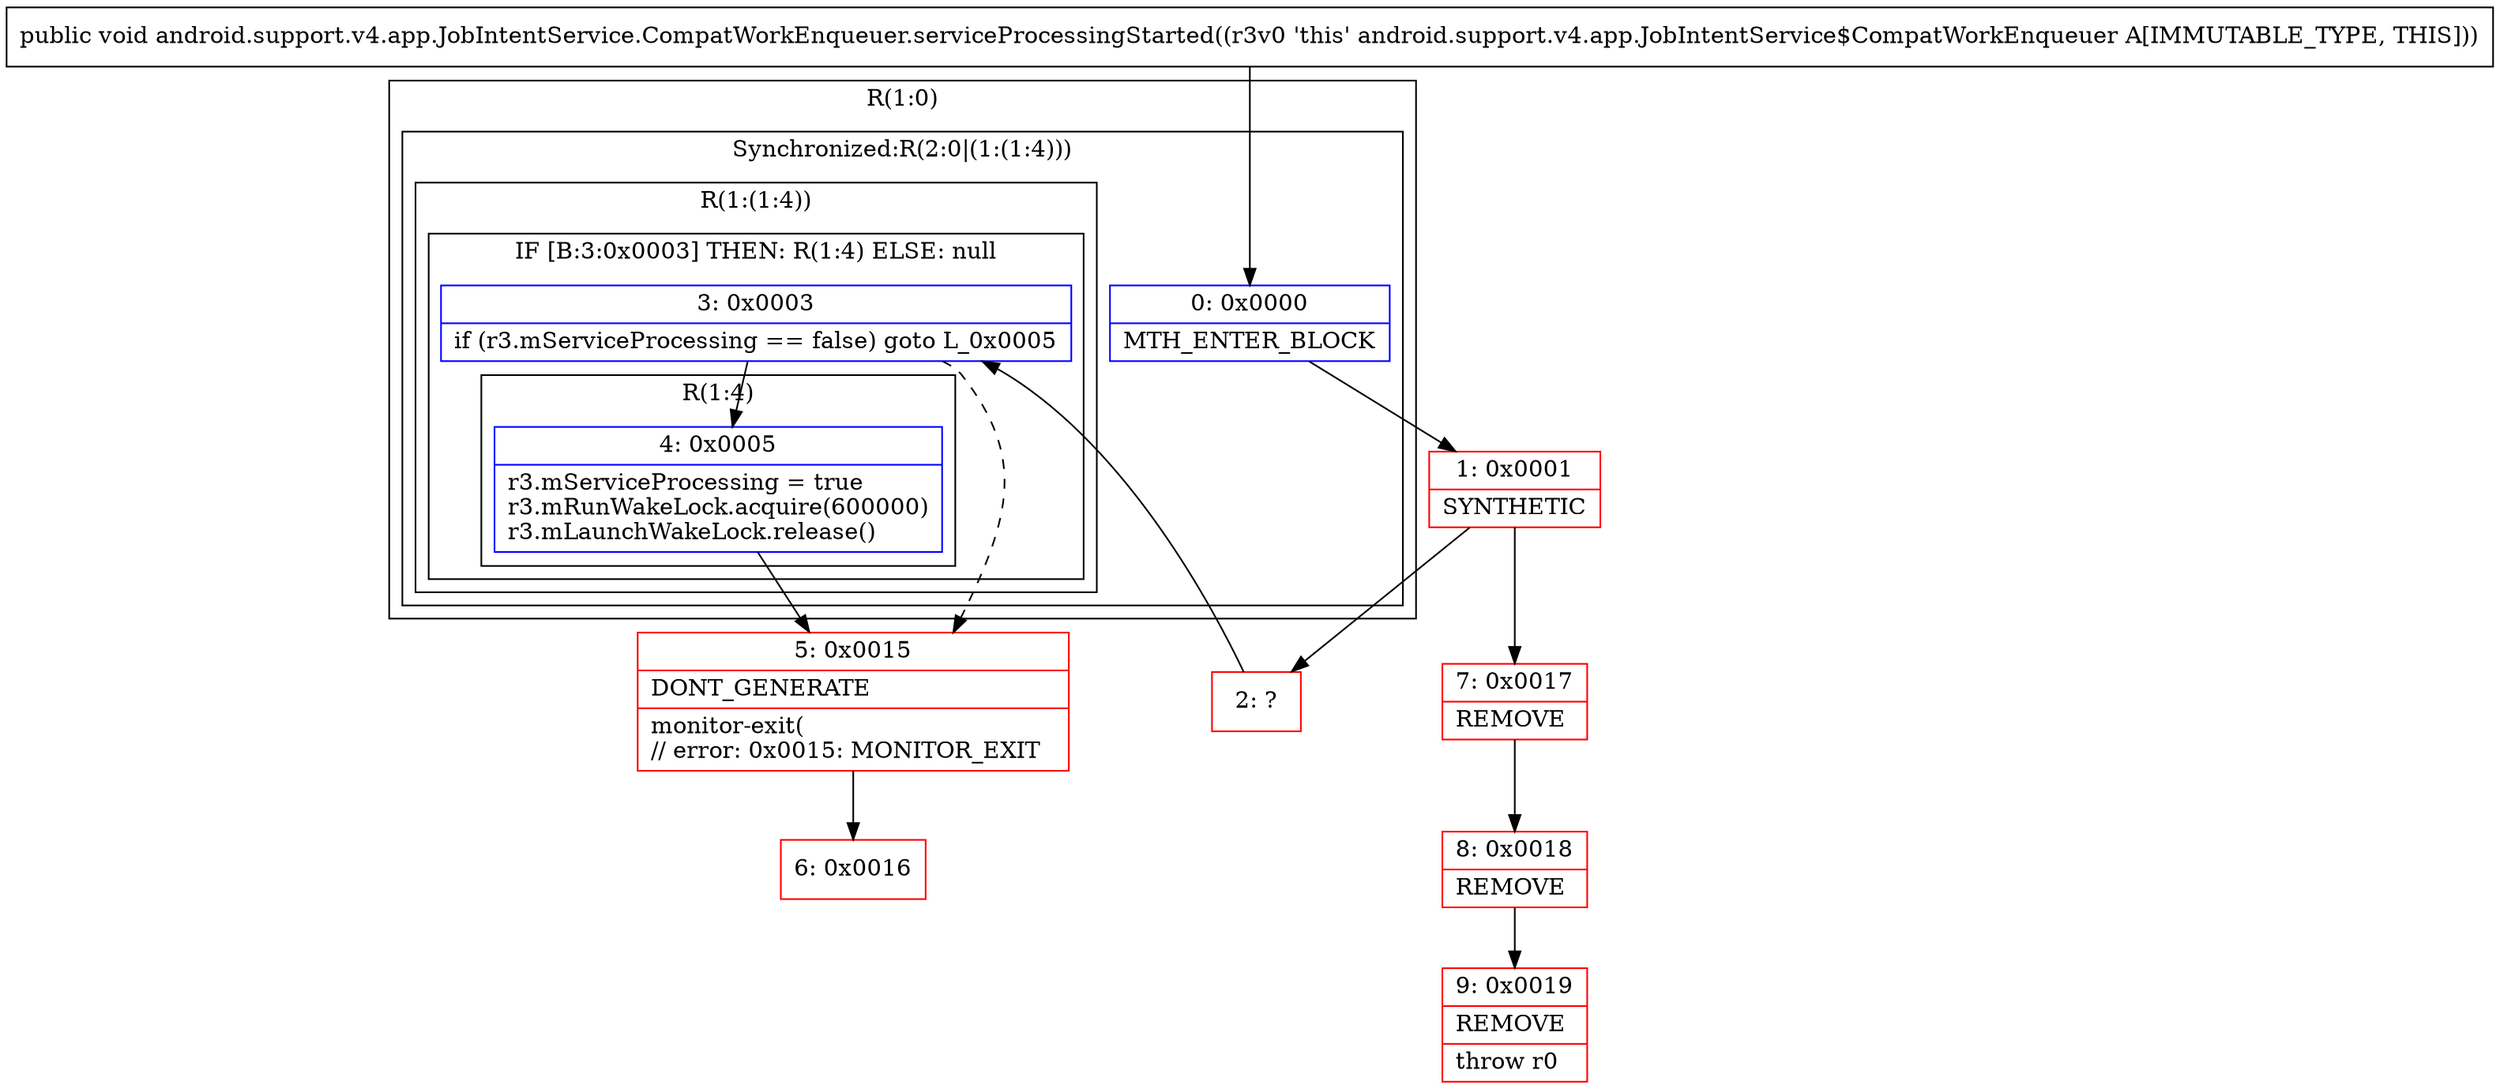digraph "CFG forandroid.support.v4.app.JobIntentService.CompatWorkEnqueuer.serviceProcessingStarted()V" {
subgraph cluster_Region_737994496 {
label = "R(1:0)";
node [shape=record,color=blue];
subgraph cluster_SynchronizedRegion_622763020 {
label = "Synchronized:R(2:0|(1:(1:4)))";
node [shape=record,color=blue];
Node_0 [shape=record,label="{0\:\ 0x0000|MTH_ENTER_BLOCK\l}"];
subgraph cluster_Region_1281584745 {
label = "R(1:(1:4))";
node [shape=record,color=blue];
subgraph cluster_IfRegion_1692023203 {
label = "IF [B:3:0x0003] THEN: R(1:4) ELSE: null";
node [shape=record,color=blue];
Node_3 [shape=record,label="{3\:\ 0x0003|if (r3.mServiceProcessing == false) goto L_0x0005\l}"];
subgraph cluster_Region_684857055 {
label = "R(1:4)";
node [shape=record,color=blue];
Node_4 [shape=record,label="{4\:\ 0x0005|r3.mServiceProcessing = true\lr3.mRunWakeLock.acquire(600000)\lr3.mLaunchWakeLock.release()\l}"];
}
}
}
}
}
Node_1 [shape=record,color=red,label="{1\:\ 0x0001|SYNTHETIC\l}"];
Node_2 [shape=record,color=red,label="{2\:\ ?}"];
Node_5 [shape=record,color=red,label="{5\:\ 0x0015|DONT_GENERATE\l|monitor\-exit(\l\/\/ error: 0x0015: MONITOR_EXIT  \l}"];
Node_6 [shape=record,color=red,label="{6\:\ 0x0016}"];
Node_7 [shape=record,color=red,label="{7\:\ 0x0017|REMOVE\l}"];
Node_8 [shape=record,color=red,label="{8\:\ 0x0018|REMOVE\l}"];
Node_9 [shape=record,color=red,label="{9\:\ 0x0019|REMOVE\l|throw r0\l}"];
MethodNode[shape=record,label="{public void android.support.v4.app.JobIntentService.CompatWorkEnqueuer.serviceProcessingStarted((r3v0 'this' android.support.v4.app.JobIntentService$CompatWorkEnqueuer A[IMMUTABLE_TYPE, THIS])) }"];
MethodNode -> Node_0;
Node_0 -> Node_1;
Node_3 -> Node_4;
Node_3 -> Node_5[style=dashed];
Node_4 -> Node_5;
Node_1 -> Node_2;
Node_1 -> Node_7;
Node_2 -> Node_3;
Node_5 -> Node_6;
Node_7 -> Node_8;
Node_8 -> Node_9;
}

